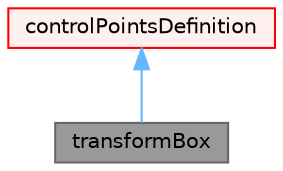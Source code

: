 digraph "transformBox"
{
 // LATEX_PDF_SIZE
  bgcolor="transparent";
  edge [fontname=Helvetica,fontsize=10,labelfontname=Helvetica,labelfontsize=10];
  node [fontname=Helvetica,fontsize=10,shape=box,height=0.2,width=0.4];
  Node1 [id="Node000001",label="transformBox",height=0.2,width=0.4,color="gray40", fillcolor="grey60", style="filled", fontcolor="black",tooltip="Defines control points based on given lower and upper boundaries for the box and additional translati..."];
  Node2 -> Node1 [id="edge1_Node000001_Node000002",dir="back",color="steelblue1",style="solid",tooltip=" "];
  Node2 [id="Node000002",label="controlPointsDefinition",height=0.2,width=0.4,color="red", fillcolor="#FFF0F0", style="filled",URL="$classFoam_1_1controlPointsDefinition.html",tooltip="Abstract base for selecting how to construct the control points of a volumetric B-Splines morpher."];
}
